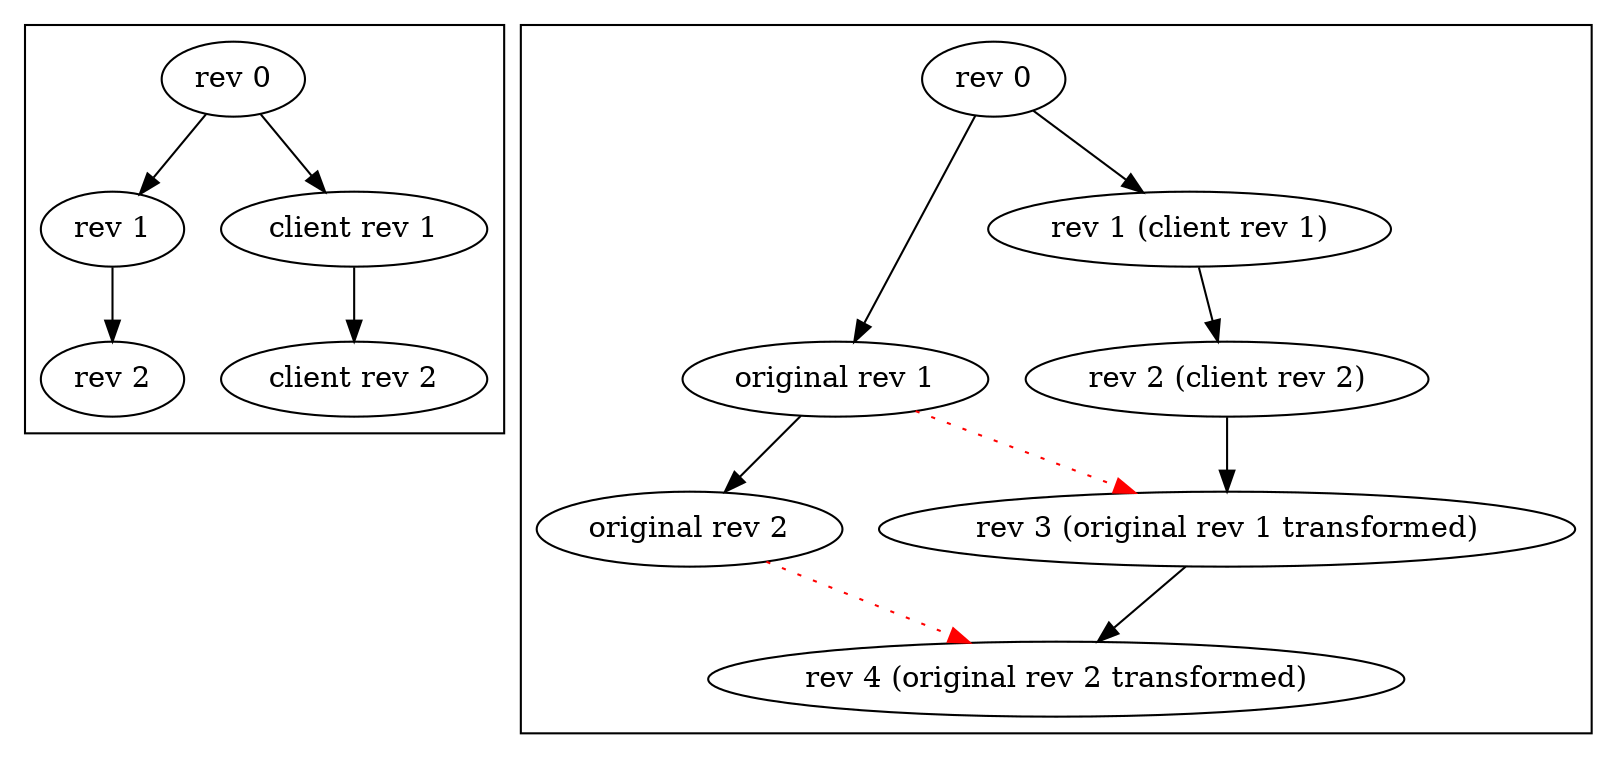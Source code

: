 digraph merge {
  subgraph cluster_0 {
    b_rev0 [label="rev 0"]
    b_rev1 [label="rev 1"]
    b_rev2 [label="rev 2"]
    b_client1 [label="client rev 1"]
    b_client2 [label="client rev 2"]

    b_rev0 -> b_rev1 -> b_rev2
    b_rev0 -> b_client1 -> b_client2
  }

  subgraph cluster_1 {
    rev0 [label="rev 0"]
    rev1 [label="original rev 1"]
    rev2 [label="original rev 2"]
    client1 [label="rev 1 (client rev 1)"]
    client2 [label="rev 2 (client rev 2)"]
    rev3 [label="rev 3 (original rev 1 transformed)"]
    rev4 [label="rev 4 (original rev 2 transformed)"]

    rev0 -> rev1 -> rev2
    rev0 -> client1 -> client2 -> rev3 -> rev4
    rev1 -> rev3 [style="dotted", color=red]
    rev2 -> rev4 [style="dotted", color=red]
  }

}
